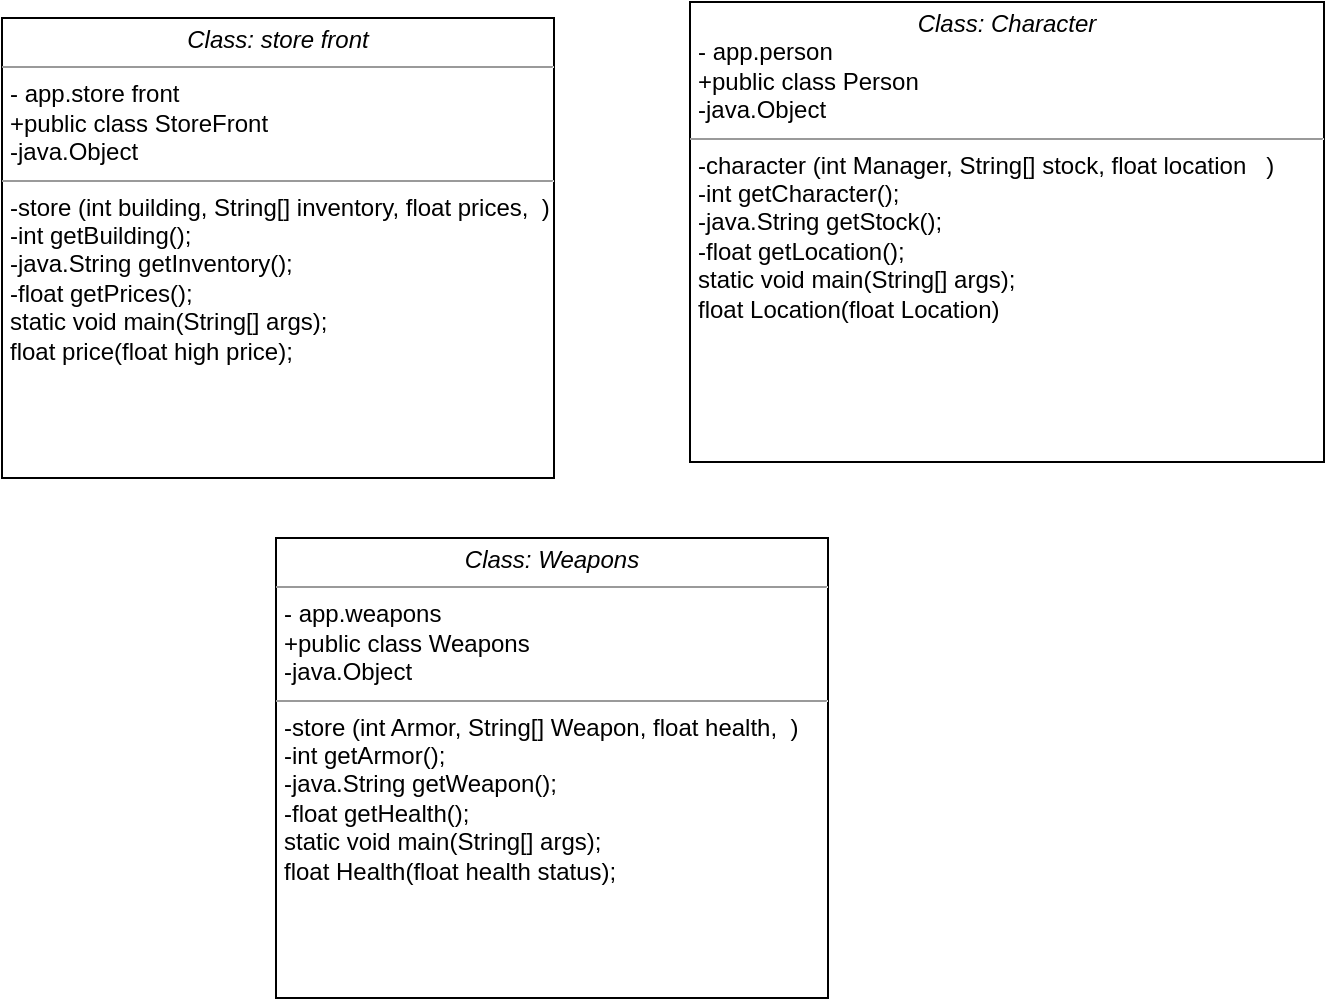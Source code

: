 <mxfile version="20.3.0" type="device"><diagram id="oJ_5un-wXpzne57xoHe-" name="Page-1"><mxGraphModel dx="1038" dy="539" grid="0" gridSize="10" guides="1" tooltips="1" connect="1" arrows="1" fold="1" page="1" pageScale="1" pageWidth="850" pageHeight="1100" math="0" shadow="0"><root><mxCell id="0"/><mxCell id="1" parent="0"/><mxCell id="Pq4rX0HwHXYsKHLKc-D4-5" value="&lt;p style=&quot;margin:0px;margin-top:4px;text-align:center;&quot;&gt;&lt;i&gt;Class: store front&lt;/i&gt;&lt;/p&gt;&lt;hr size=&quot;1&quot;&gt;&lt;p style=&quot;margin:0px;margin-left:4px;&quot;&gt;- app.store front&lt;/p&gt;&lt;p style=&quot;margin:0px;margin-left:4px;&quot;&gt;+public class StoreFront&lt;br&gt;-java.Object&lt;/p&gt;&lt;hr size=&quot;1&quot;&gt;&lt;p style=&quot;margin:0px;margin-left:4px;&quot;&gt;-store (int building, String[] inventory, float prices,&amp;nbsp; )&lt;br&gt;-int getBuilding();&lt;/p&gt;&lt;p style=&quot;margin:0px;margin-left:4px;&quot;&gt;-java.String getInventory();&lt;/p&gt;&lt;p style=&quot;margin:0px;margin-left:4px;&quot;&gt;-float getPrices();&lt;/p&gt;&lt;p style=&quot;margin:0px;margin-left:4px;&quot;&gt;static void main(String[] args);&lt;/p&gt;&lt;p style=&quot;margin:0px;margin-left:4px;&quot;&gt;float price(float high price);&lt;/p&gt;&lt;p style=&quot;margin:0px;margin-left:4px;&quot;&gt;&lt;br&gt;&lt;/p&gt;" style="verticalAlign=top;align=left;overflow=fill;fontSize=12;fontFamily=Helvetica;html=1;" parent="1" vertex="1"><mxGeometry x="109" y="60" width="276" height="230" as="geometry"/></mxCell><mxCell id="R6pVQIWjTSGr24R_yt5Y-2" value="&lt;p style=&quot;margin:0px;margin-top:4px;text-align:center;&quot;&gt;&lt;i&gt;Class: Character&lt;/i&gt;&lt;/p&gt;&lt;p style=&quot;margin:0px;margin-left:4px;&quot;&gt;- app.person&lt;/p&gt;&lt;p style=&quot;margin:0px;margin-left:4px;&quot;&gt;+public class Person&lt;br&gt;-java.Object&lt;/p&gt;&lt;hr size=&quot;1&quot;&gt;&lt;p style=&quot;margin:0px;margin-left:4px;&quot;&gt;-character (int Manager, String[] stock, float location&amp;nbsp; &amp;nbsp;)&lt;br&gt;-int getCharacter();&lt;/p&gt;&lt;p style=&quot;margin:0px;margin-left:4px;&quot;&gt;-java.String getStock();&lt;/p&gt;&lt;p style=&quot;margin:0px;margin-left:4px;&quot;&gt;-float getLocation();&lt;/p&gt;&lt;p style=&quot;margin:0px;margin-left:4px;&quot;&gt;static void main(String[] args);&lt;/p&gt;&lt;p style=&quot;margin:0px;margin-left:4px;&quot;&gt;float Location(float Location)&lt;/p&gt;" style="verticalAlign=top;align=left;overflow=fill;fontSize=12;fontFamily=Helvetica;html=1;" vertex="1" parent="1"><mxGeometry x="453" y="52" width="317" height="230" as="geometry"/></mxCell><mxCell id="R6pVQIWjTSGr24R_yt5Y-3" value="&lt;p style=&quot;margin:0px;margin-top:4px;text-align:center;&quot;&gt;&lt;i&gt;Class: Weapons&lt;/i&gt;&lt;/p&gt;&lt;hr size=&quot;1&quot;&gt;&lt;p style=&quot;margin:0px;margin-left:4px;&quot;&gt;- app.weapons&lt;/p&gt;&lt;p style=&quot;margin:0px;margin-left:4px;&quot;&gt;+public class Weapons&lt;br&gt;-java.Object&lt;/p&gt;&lt;hr size=&quot;1&quot;&gt;&lt;p style=&quot;margin:0px;margin-left:4px;&quot;&gt;-store (int Armor, String[] Weapon, float health,&amp;nbsp; )&lt;br&gt;-int getArmor();&lt;/p&gt;&lt;p style=&quot;margin:0px;margin-left:4px;&quot;&gt;-java.String getWeapon();&lt;/p&gt;&lt;p style=&quot;margin:0px;margin-left:4px;&quot;&gt;-float getHealth();&lt;/p&gt;&lt;p style=&quot;margin:0px;margin-left:4px;&quot;&gt;static void main(String[] args);&lt;/p&gt;&lt;p style=&quot;margin:0px;margin-left:4px;&quot;&gt;float Health(float health status);&lt;/p&gt;&lt;p style=&quot;margin:0px;margin-left:4px;&quot;&gt;&lt;br&gt;&lt;/p&gt;" style="verticalAlign=top;align=left;overflow=fill;fontSize=12;fontFamily=Helvetica;html=1;" vertex="1" parent="1"><mxGeometry x="246" y="320" width="276" height="230" as="geometry"/></mxCell></root></mxGraphModel></diagram></mxfile>